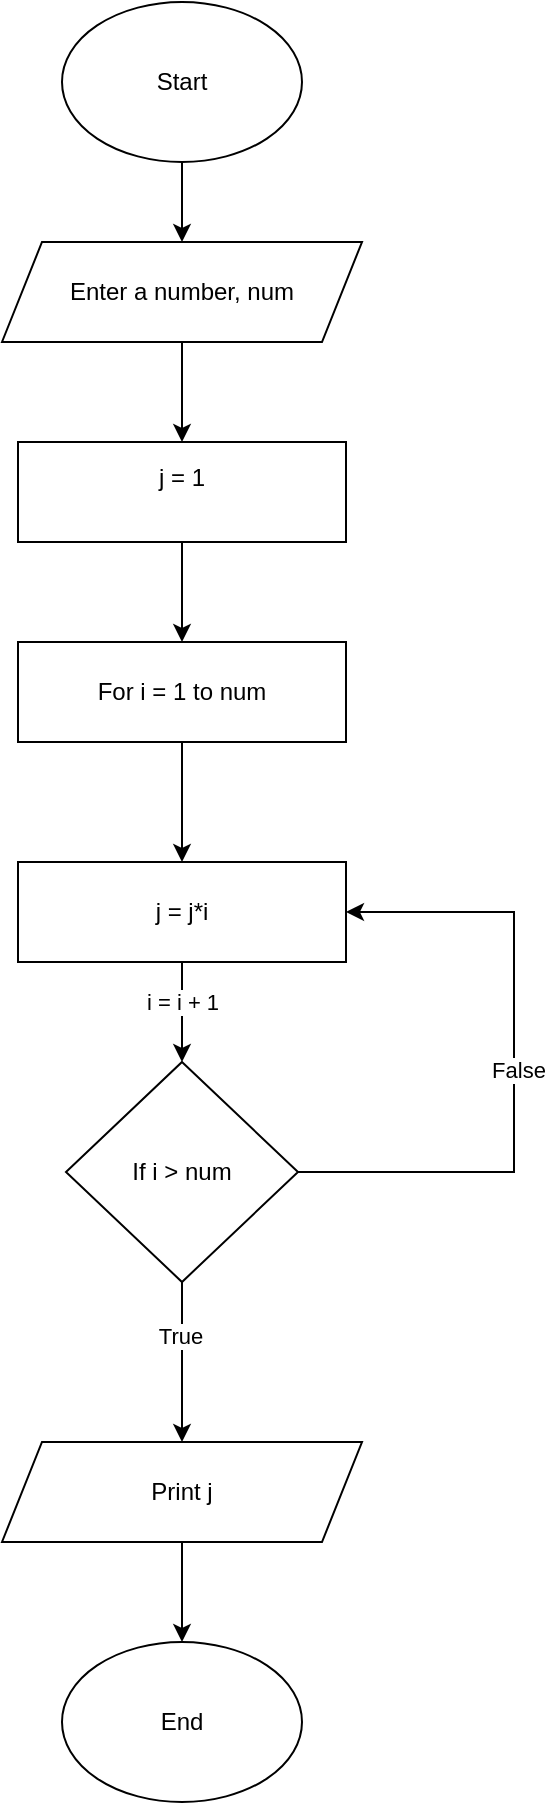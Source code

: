 <mxfile version="24.2.7" type="github">
  <diagram id="C5RBs43oDa-KdzZeNtuy" name="Page-1">
    <mxGraphModel dx="1000" dy="497" grid="1" gridSize="10" guides="1" tooltips="1" connect="1" arrows="1" fold="1" page="1" pageScale="1" pageWidth="827" pageHeight="1169" math="0" shadow="0">
      <root>
        <mxCell id="WIyWlLk6GJQsqaUBKTNV-0" />
        <mxCell id="WIyWlLk6GJQsqaUBKTNV-1" parent="WIyWlLk6GJQsqaUBKTNV-0" />
        <mxCell id="7Jw0wPZAzbhj8gwIt3wb-27" value="&lt;div&gt;&lt;br&gt;&lt;/div&gt;&lt;div&gt;&lt;br&gt;&lt;/div&gt;" style="edgeStyle=orthogonalEdgeStyle;rounded=0;orthogonalLoop=1;jettySize=auto;html=1;entryX=0.5;entryY=0;entryDx=0;entryDy=0;" edge="1" parent="WIyWlLk6GJQsqaUBKTNV-1" source="7Jw0wPZAzbhj8gwIt3wb-0" target="7Jw0wPZAzbhj8gwIt3wb-6">
          <mxGeometry relative="1" as="geometry" />
        </mxCell>
        <mxCell id="7Jw0wPZAzbhj8gwIt3wb-0" value="Enter a number, num" style="shape=parallelogram;perimeter=parallelogramPerimeter;whiteSpace=wrap;html=1;fixedSize=1;" vertex="1" parent="WIyWlLk6GJQsqaUBKTNV-1">
          <mxGeometry x="324" y="130" width="180" height="50" as="geometry" />
        </mxCell>
        <mxCell id="7Jw0wPZAzbhj8gwIt3wb-3" style="edgeStyle=orthogonalEdgeStyle;rounded=0;orthogonalLoop=1;jettySize=auto;html=1;entryX=0.5;entryY=0;entryDx=0;entryDy=0;" edge="1" parent="WIyWlLk6GJQsqaUBKTNV-1" source="7Jw0wPZAzbhj8gwIt3wb-2" target="7Jw0wPZAzbhj8gwIt3wb-0">
          <mxGeometry relative="1" as="geometry" />
        </mxCell>
        <mxCell id="7Jw0wPZAzbhj8gwIt3wb-2" value="Start" style="ellipse;whiteSpace=wrap;html=1;" vertex="1" parent="WIyWlLk6GJQsqaUBKTNV-1">
          <mxGeometry x="354" y="10" width="120" height="80" as="geometry" />
        </mxCell>
        <mxCell id="7Jw0wPZAzbhj8gwIt3wb-25" style="edgeStyle=orthogonalEdgeStyle;rounded=0;orthogonalLoop=1;jettySize=auto;html=1;entryX=0.5;entryY=0;entryDx=0;entryDy=0;" edge="1" parent="WIyWlLk6GJQsqaUBKTNV-1" source="7Jw0wPZAzbhj8gwIt3wb-4" target="7Jw0wPZAzbhj8gwIt3wb-7">
          <mxGeometry relative="1" as="geometry" />
        </mxCell>
        <mxCell id="7Jw0wPZAzbhj8gwIt3wb-4" value="For i = 1 to num" style="rounded=0;whiteSpace=wrap;html=1;" vertex="1" parent="WIyWlLk6GJQsqaUBKTNV-1">
          <mxGeometry x="332" y="330" width="164" height="50" as="geometry" />
        </mxCell>
        <mxCell id="7Jw0wPZAzbhj8gwIt3wb-26" style="edgeStyle=orthogonalEdgeStyle;rounded=0;orthogonalLoop=1;jettySize=auto;html=1;" edge="1" parent="WIyWlLk6GJQsqaUBKTNV-1" source="7Jw0wPZAzbhj8gwIt3wb-6" target="7Jw0wPZAzbhj8gwIt3wb-4">
          <mxGeometry relative="1" as="geometry" />
        </mxCell>
        <mxCell id="7Jw0wPZAzbhj8gwIt3wb-6" value="j = 1&lt;div&gt;&lt;br&gt;&lt;/div&gt;" style="rounded=0;whiteSpace=wrap;html=1;" vertex="1" parent="WIyWlLk6GJQsqaUBKTNV-1">
          <mxGeometry x="332" y="230" width="164" height="50" as="geometry" />
        </mxCell>
        <mxCell id="7Jw0wPZAzbhj8gwIt3wb-23" style="edgeStyle=orthogonalEdgeStyle;rounded=0;orthogonalLoop=1;jettySize=auto;html=1;entryX=0.5;entryY=0;entryDx=0;entryDy=0;" edge="1" parent="WIyWlLk6GJQsqaUBKTNV-1" source="7Jw0wPZAzbhj8gwIt3wb-7" target="7Jw0wPZAzbhj8gwIt3wb-8">
          <mxGeometry relative="1" as="geometry" />
        </mxCell>
        <mxCell id="7Jw0wPZAzbhj8gwIt3wb-24" value="i = i + 1" style="edgeLabel;html=1;align=center;verticalAlign=middle;resizable=0;points=[];" vertex="1" connectable="0" parent="7Jw0wPZAzbhj8gwIt3wb-23">
          <mxGeometry x="-0.221" relative="1" as="geometry">
            <mxPoint as="offset" />
          </mxGeometry>
        </mxCell>
        <mxCell id="7Jw0wPZAzbhj8gwIt3wb-7" value="j = j*i" style="rounded=0;whiteSpace=wrap;html=1;" vertex="1" parent="WIyWlLk6GJQsqaUBKTNV-1">
          <mxGeometry x="332" y="440" width="164" height="50" as="geometry" />
        </mxCell>
        <mxCell id="7Jw0wPZAzbhj8gwIt3wb-11" style="edgeStyle=orthogonalEdgeStyle;rounded=0;orthogonalLoop=1;jettySize=auto;html=1;entryX=1;entryY=0.5;entryDx=0;entryDy=0;" edge="1" parent="WIyWlLk6GJQsqaUBKTNV-1" source="7Jw0wPZAzbhj8gwIt3wb-8" target="7Jw0wPZAzbhj8gwIt3wb-7">
          <mxGeometry relative="1" as="geometry">
            <Array as="points">
              <mxPoint x="580" y="595" />
              <mxPoint x="580" y="465" />
            </Array>
          </mxGeometry>
        </mxCell>
        <mxCell id="7Jw0wPZAzbhj8gwIt3wb-12" value="False" style="edgeLabel;html=1;align=center;verticalAlign=middle;resizable=0;points=[];" vertex="1" connectable="0" parent="7Jw0wPZAzbhj8gwIt3wb-11">
          <mxGeometry x="-0.01" y="-2" relative="1" as="geometry">
            <mxPoint as="offset" />
          </mxGeometry>
        </mxCell>
        <mxCell id="7Jw0wPZAzbhj8gwIt3wb-19" style="edgeStyle=orthogonalEdgeStyle;rounded=0;orthogonalLoop=1;jettySize=auto;html=1;entryX=0.5;entryY=0;entryDx=0;entryDy=0;" edge="1" parent="WIyWlLk6GJQsqaUBKTNV-1" source="7Jw0wPZAzbhj8gwIt3wb-8" target="7Jw0wPZAzbhj8gwIt3wb-17">
          <mxGeometry relative="1" as="geometry" />
        </mxCell>
        <mxCell id="7Jw0wPZAzbhj8gwIt3wb-21" value="True" style="edgeLabel;html=1;align=center;verticalAlign=middle;resizable=0;points=[];" vertex="1" connectable="0" parent="7Jw0wPZAzbhj8gwIt3wb-19">
          <mxGeometry x="-0.342" y="-1" relative="1" as="geometry">
            <mxPoint as="offset" />
          </mxGeometry>
        </mxCell>
        <mxCell id="7Jw0wPZAzbhj8gwIt3wb-8" value="If i &amp;gt; num" style="rhombus;whiteSpace=wrap;html=1;" vertex="1" parent="WIyWlLk6GJQsqaUBKTNV-1">
          <mxGeometry x="356" y="540" width="116" height="110" as="geometry" />
        </mxCell>
        <mxCell id="7Jw0wPZAzbhj8gwIt3wb-10" value="End" style="ellipse;whiteSpace=wrap;html=1;" vertex="1" parent="WIyWlLk6GJQsqaUBKTNV-1">
          <mxGeometry x="354" y="830" width="120" height="80" as="geometry" />
        </mxCell>
        <mxCell id="7Jw0wPZAzbhj8gwIt3wb-20" style="edgeStyle=orthogonalEdgeStyle;rounded=0;orthogonalLoop=1;jettySize=auto;html=1;entryX=0.5;entryY=0;entryDx=0;entryDy=0;" edge="1" parent="WIyWlLk6GJQsqaUBKTNV-1" source="7Jw0wPZAzbhj8gwIt3wb-17" target="7Jw0wPZAzbhj8gwIt3wb-10">
          <mxGeometry relative="1" as="geometry" />
        </mxCell>
        <mxCell id="7Jw0wPZAzbhj8gwIt3wb-17" value="Print j" style="shape=parallelogram;perimeter=parallelogramPerimeter;whiteSpace=wrap;html=1;fixedSize=1;" vertex="1" parent="WIyWlLk6GJQsqaUBKTNV-1">
          <mxGeometry x="324" y="730" width="180" height="50" as="geometry" />
        </mxCell>
      </root>
    </mxGraphModel>
  </diagram>
</mxfile>
